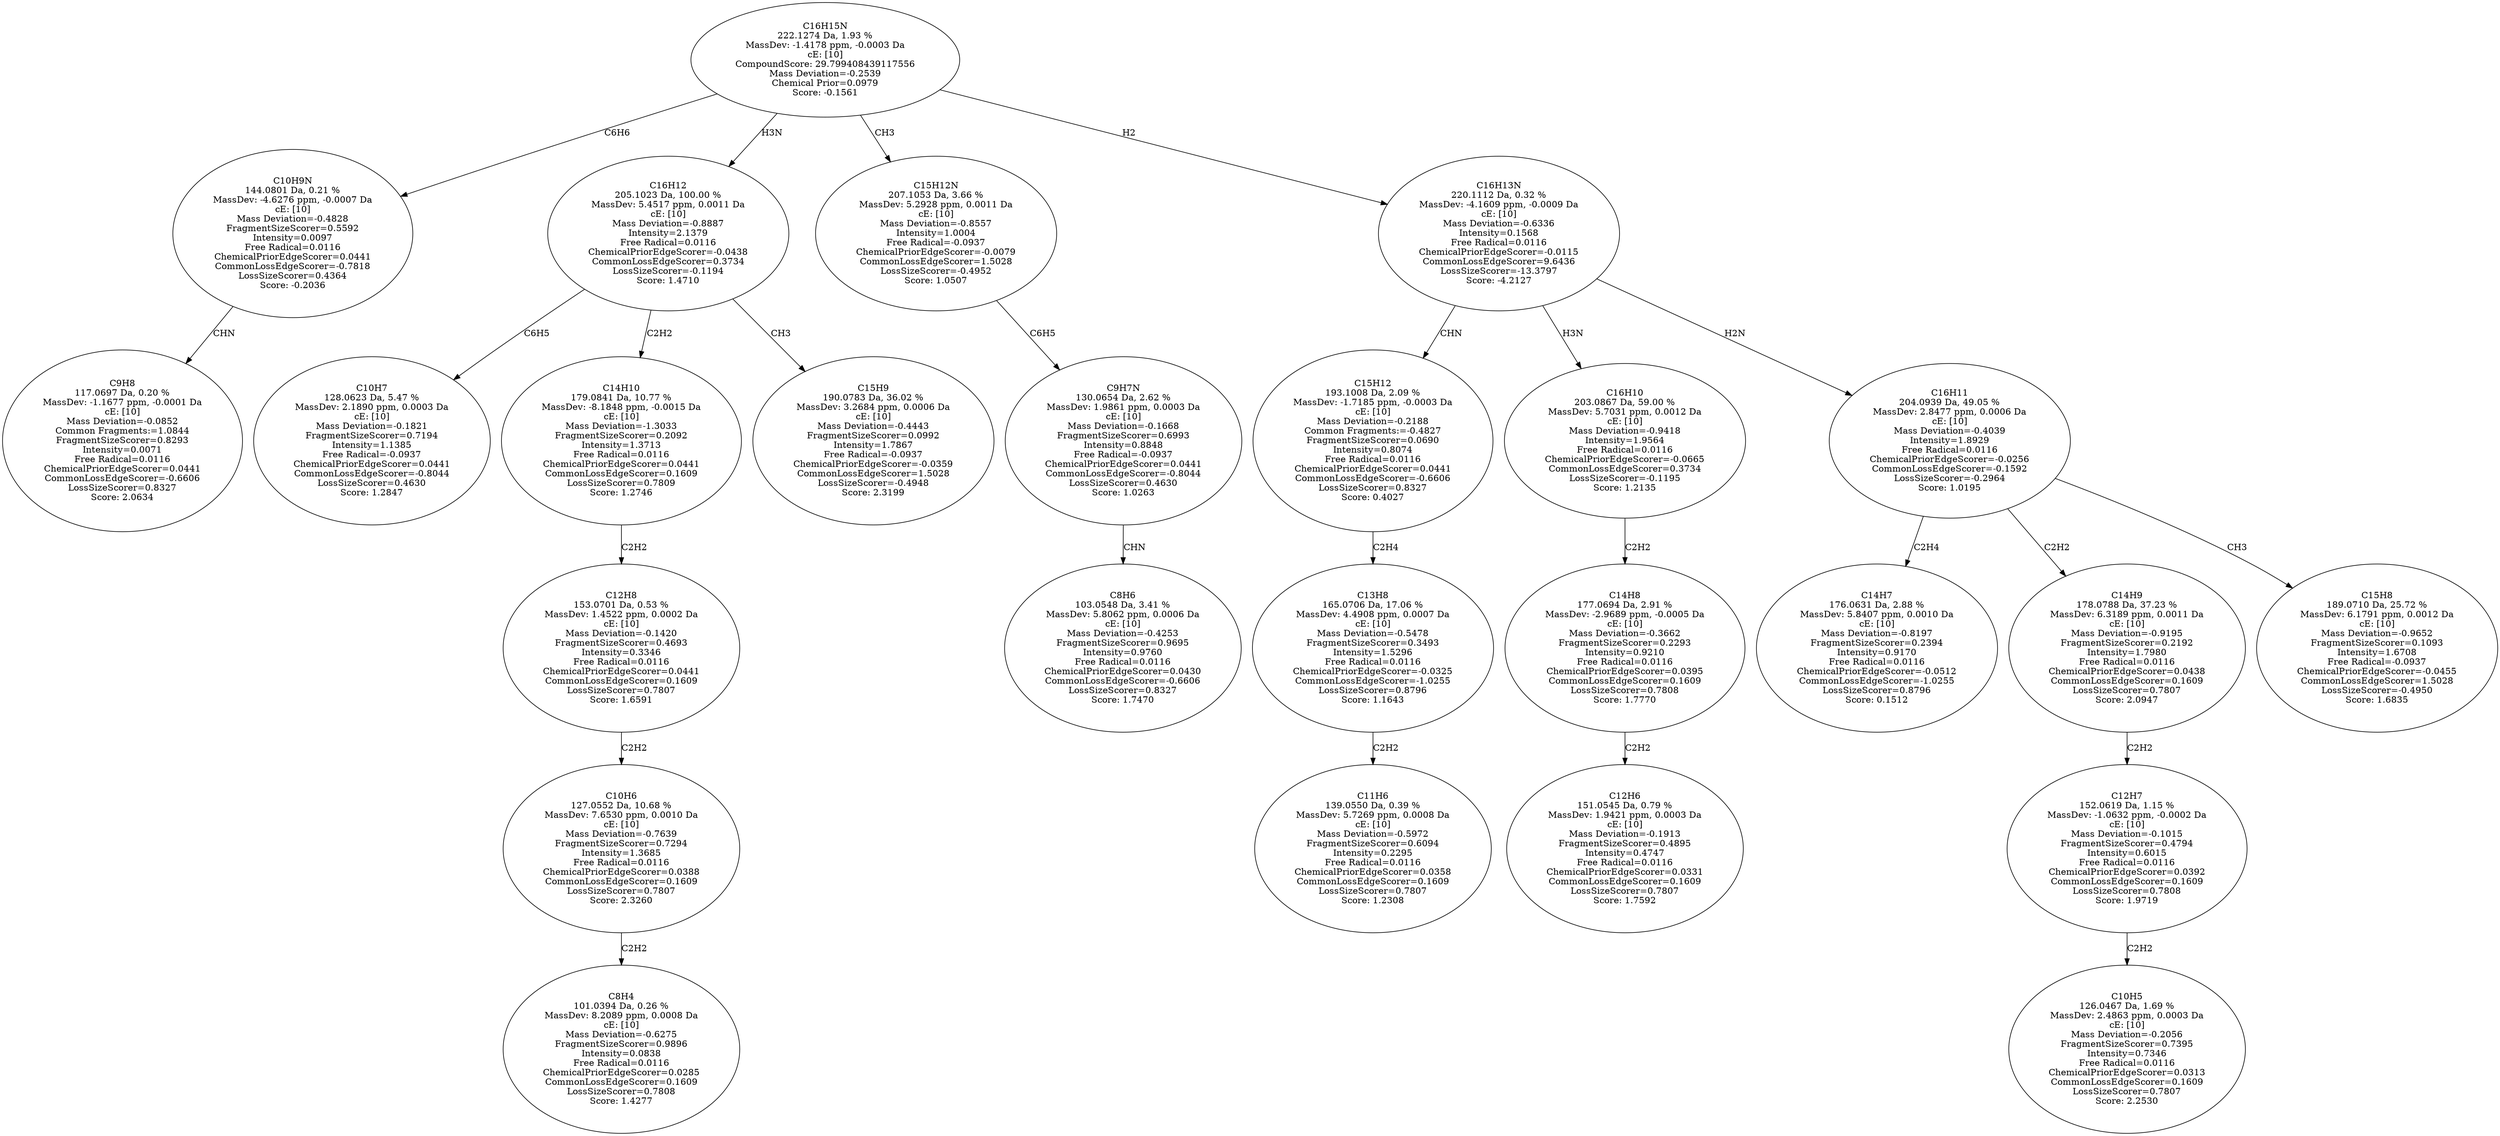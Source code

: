 strict digraph {
v1 [label="C9H8\n117.0697 Da, 0.20 %\nMassDev: -1.1677 ppm, -0.0001 Da\ncE: [10]\nMass Deviation=-0.0852\nCommon Fragments:=1.0844\nFragmentSizeScorer=0.8293\nIntensity=0.0071\nFree Radical=0.0116\nChemicalPriorEdgeScorer=0.0441\nCommonLossEdgeScorer=-0.6606\nLossSizeScorer=0.8327\nScore: 2.0634"];
v2 [label="C10H9N\n144.0801 Da, 0.21 %\nMassDev: -4.6276 ppm, -0.0007 Da\ncE: [10]\nMass Deviation=-0.4828\nFragmentSizeScorer=0.5592\nIntensity=0.0097\nFree Radical=0.0116\nChemicalPriorEdgeScorer=0.0441\nCommonLossEdgeScorer=-0.7818\nLossSizeScorer=0.4364\nScore: -0.2036"];
v3 [label="C10H7\n128.0623 Da, 5.47 %\nMassDev: 2.1890 ppm, 0.0003 Da\ncE: [10]\nMass Deviation=-0.1821\nFragmentSizeScorer=0.7194\nIntensity=1.1385\nFree Radical=-0.0937\nChemicalPriorEdgeScorer=0.0441\nCommonLossEdgeScorer=-0.8044\nLossSizeScorer=0.4630\nScore: 1.2847"];
v4 [label="C8H4\n101.0394 Da, 0.26 %\nMassDev: 8.2089 ppm, 0.0008 Da\ncE: [10]\nMass Deviation=-0.6275\nFragmentSizeScorer=0.9896\nIntensity=0.0838\nFree Radical=0.0116\nChemicalPriorEdgeScorer=0.0285\nCommonLossEdgeScorer=0.1609\nLossSizeScorer=0.7808\nScore: 1.4277"];
v5 [label="C10H6\n127.0552 Da, 10.68 %\nMassDev: 7.6530 ppm, 0.0010 Da\ncE: [10]\nMass Deviation=-0.7639\nFragmentSizeScorer=0.7294\nIntensity=1.3685\nFree Radical=0.0116\nChemicalPriorEdgeScorer=0.0388\nCommonLossEdgeScorer=0.1609\nLossSizeScorer=0.7807\nScore: 2.3260"];
v6 [label="C12H8\n153.0701 Da, 0.53 %\nMassDev: 1.4522 ppm, 0.0002 Da\ncE: [10]\nMass Deviation=-0.1420\nFragmentSizeScorer=0.4693\nIntensity=0.3346\nFree Radical=0.0116\nChemicalPriorEdgeScorer=0.0441\nCommonLossEdgeScorer=0.1609\nLossSizeScorer=0.7807\nScore: 1.6591"];
v7 [label="C14H10\n179.0841 Da, 10.77 %\nMassDev: -8.1848 ppm, -0.0015 Da\ncE: [10]\nMass Deviation=-1.3033\nFragmentSizeScorer=0.2092\nIntensity=1.3713\nFree Radical=0.0116\nChemicalPriorEdgeScorer=0.0441\nCommonLossEdgeScorer=0.1609\nLossSizeScorer=0.7809\nScore: 1.2746"];
v8 [label="C15H9\n190.0783 Da, 36.02 %\nMassDev: 3.2684 ppm, 0.0006 Da\ncE: [10]\nMass Deviation=-0.4443\nFragmentSizeScorer=0.0992\nIntensity=1.7867\nFree Radical=-0.0937\nChemicalPriorEdgeScorer=-0.0359\nCommonLossEdgeScorer=1.5028\nLossSizeScorer=-0.4948\nScore: 2.3199"];
v9 [label="C16H12\n205.1023 Da, 100.00 %\nMassDev: 5.4517 ppm, 0.0011 Da\ncE: [10]\nMass Deviation=-0.8887\nIntensity=2.1379\nFree Radical=0.0116\nChemicalPriorEdgeScorer=-0.0438\nCommonLossEdgeScorer=0.3734\nLossSizeScorer=-0.1194\nScore: 1.4710"];
v10 [label="C8H6\n103.0548 Da, 3.41 %\nMassDev: 5.8062 ppm, 0.0006 Da\ncE: [10]\nMass Deviation=-0.4253\nFragmentSizeScorer=0.9695\nIntensity=0.9760\nFree Radical=0.0116\nChemicalPriorEdgeScorer=0.0430\nCommonLossEdgeScorer=-0.6606\nLossSizeScorer=0.8327\nScore: 1.7470"];
v11 [label="C9H7N\n130.0654 Da, 2.62 %\nMassDev: 1.9861 ppm, 0.0003 Da\ncE: [10]\nMass Deviation=-0.1668\nFragmentSizeScorer=0.6993\nIntensity=0.8848\nFree Radical=-0.0937\nChemicalPriorEdgeScorer=0.0441\nCommonLossEdgeScorer=-0.8044\nLossSizeScorer=0.4630\nScore: 1.0263"];
v12 [label="C15H12N\n207.1053 Da, 3.66 %\nMassDev: 5.2928 ppm, 0.0011 Da\ncE: [10]\nMass Deviation=-0.8557\nIntensity=1.0004\nFree Radical=-0.0937\nChemicalPriorEdgeScorer=-0.0079\nCommonLossEdgeScorer=1.5028\nLossSizeScorer=-0.4952\nScore: 1.0507"];
v13 [label="C11H6\n139.0550 Da, 0.39 %\nMassDev: 5.7269 ppm, 0.0008 Da\ncE: [10]\nMass Deviation=-0.5972\nFragmentSizeScorer=0.6094\nIntensity=0.2295\nFree Radical=0.0116\nChemicalPriorEdgeScorer=0.0358\nCommonLossEdgeScorer=0.1609\nLossSizeScorer=0.7807\nScore: 1.2308"];
v14 [label="C13H8\n165.0706 Da, 17.06 %\nMassDev: 4.4908 ppm, 0.0007 Da\ncE: [10]\nMass Deviation=-0.5478\nFragmentSizeScorer=0.3493\nIntensity=1.5296\nFree Radical=0.0116\nChemicalPriorEdgeScorer=-0.0325\nCommonLossEdgeScorer=-1.0255\nLossSizeScorer=0.8796\nScore: 1.1643"];
v15 [label="C15H12\n193.1008 Da, 2.09 %\nMassDev: -1.7185 ppm, -0.0003 Da\ncE: [10]\nMass Deviation=-0.2188\nCommon Fragments:=-0.4827\nFragmentSizeScorer=0.0690\nIntensity=0.8074\nFree Radical=0.0116\nChemicalPriorEdgeScorer=0.0441\nCommonLossEdgeScorer=-0.6606\nLossSizeScorer=0.8327\nScore: 0.4027"];
v16 [label="C12H6\n151.0545 Da, 0.79 %\nMassDev: 1.9421 ppm, 0.0003 Da\ncE: [10]\nMass Deviation=-0.1913\nFragmentSizeScorer=0.4895\nIntensity=0.4747\nFree Radical=0.0116\nChemicalPriorEdgeScorer=0.0331\nCommonLossEdgeScorer=0.1609\nLossSizeScorer=0.7807\nScore: 1.7592"];
v17 [label="C14H8\n177.0694 Da, 2.91 %\nMassDev: -2.9689 ppm, -0.0005 Da\ncE: [10]\nMass Deviation=-0.3662\nFragmentSizeScorer=0.2293\nIntensity=0.9210\nFree Radical=0.0116\nChemicalPriorEdgeScorer=0.0395\nCommonLossEdgeScorer=0.1609\nLossSizeScorer=0.7808\nScore: 1.7770"];
v18 [label="C16H10\n203.0867 Da, 59.00 %\nMassDev: 5.7031 ppm, 0.0012 Da\ncE: [10]\nMass Deviation=-0.9418\nIntensity=1.9564\nFree Radical=0.0116\nChemicalPriorEdgeScorer=-0.0665\nCommonLossEdgeScorer=0.3734\nLossSizeScorer=-0.1195\nScore: 1.2135"];
v19 [label="C14H7\n176.0631 Da, 2.88 %\nMassDev: 5.8407 ppm, 0.0010 Da\ncE: [10]\nMass Deviation=-0.8197\nFragmentSizeScorer=0.2394\nIntensity=0.9170\nFree Radical=0.0116\nChemicalPriorEdgeScorer=-0.0512\nCommonLossEdgeScorer=-1.0255\nLossSizeScorer=0.8796\nScore: 0.1512"];
v20 [label="C10H5\n126.0467 Da, 1.69 %\nMassDev: 2.4863 ppm, 0.0003 Da\ncE: [10]\nMass Deviation=-0.2056\nFragmentSizeScorer=0.7395\nIntensity=0.7346\nFree Radical=0.0116\nChemicalPriorEdgeScorer=0.0313\nCommonLossEdgeScorer=0.1609\nLossSizeScorer=0.7807\nScore: 2.2530"];
v21 [label="C12H7\n152.0619 Da, 1.15 %\nMassDev: -1.0632 ppm, -0.0002 Da\ncE: [10]\nMass Deviation=-0.1015\nFragmentSizeScorer=0.4794\nIntensity=0.6015\nFree Radical=0.0116\nChemicalPriorEdgeScorer=0.0392\nCommonLossEdgeScorer=0.1609\nLossSizeScorer=0.7808\nScore: 1.9719"];
v22 [label="C14H9\n178.0788 Da, 37.23 %\nMassDev: 6.3189 ppm, 0.0011 Da\ncE: [10]\nMass Deviation=-0.9195\nFragmentSizeScorer=0.2192\nIntensity=1.7980\nFree Radical=0.0116\nChemicalPriorEdgeScorer=0.0438\nCommonLossEdgeScorer=0.1609\nLossSizeScorer=0.7807\nScore: 2.0947"];
v23 [label="C15H8\n189.0710 Da, 25.72 %\nMassDev: 6.1791 ppm, 0.0012 Da\ncE: [10]\nMass Deviation=-0.9652\nFragmentSizeScorer=0.1093\nIntensity=1.6708\nFree Radical=-0.0937\nChemicalPriorEdgeScorer=-0.0455\nCommonLossEdgeScorer=1.5028\nLossSizeScorer=-0.4950\nScore: 1.6835"];
v24 [label="C16H11\n204.0939 Da, 49.05 %\nMassDev: 2.8477 ppm, 0.0006 Da\ncE: [10]\nMass Deviation=-0.4039\nIntensity=1.8929\nFree Radical=0.0116\nChemicalPriorEdgeScorer=-0.0256\nCommonLossEdgeScorer=-0.1592\nLossSizeScorer=-0.2964\nScore: 1.0195"];
v25 [label="C16H13N\n220.1112 Da, 0.32 %\nMassDev: -4.1609 ppm, -0.0009 Da\ncE: [10]\nMass Deviation=-0.6336\nIntensity=0.1568\nFree Radical=0.0116\nChemicalPriorEdgeScorer=-0.0115\nCommonLossEdgeScorer=9.6436\nLossSizeScorer=-13.3797\nScore: -4.2127"];
v26 [label="C16H15N\n222.1274 Da, 1.93 %\nMassDev: -1.4178 ppm, -0.0003 Da\ncE: [10]\nCompoundScore: 29.799408439117556\nMass Deviation=-0.2539\nChemical Prior=0.0979\nScore: -0.1561"];
v2 -> v1 [label="CHN"];
v26 -> v2 [label="C6H6"];
v9 -> v3 [label="C6H5"];
v5 -> v4 [label="C2H2"];
v6 -> v5 [label="C2H2"];
v7 -> v6 [label="C2H2"];
v9 -> v7 [label="C2H2"];
v9 -> v8 [label="CH3"];
v26 -> v9 [label="H3N"];
v11 -> v10 [label="CHN"];
v12 -> v11 [label="C6H5"];
v26 -> v12 [label="CH3"];
v14 -> v13 [label="C2H2"];
v15 -> v14 [label="C2H4"];
v25 -> v15 [label="CHN"];
v17 -> v16 [label="C2H2"];
v18 -> v17 [label="C2H2"];
v25 -> v18 [label="H3N"];
v24 -> v19 [label="C2H4"];
v21 -> v20 [label="C2H2"];
v22 -> v21 [label="C2H2"];
v24 -> v22 [label="C2H2"];
v24 -> v23 [label="CH3"];
v25 -> v24 [label="H2N"];
v26 -> v25 [label="H2"];
}